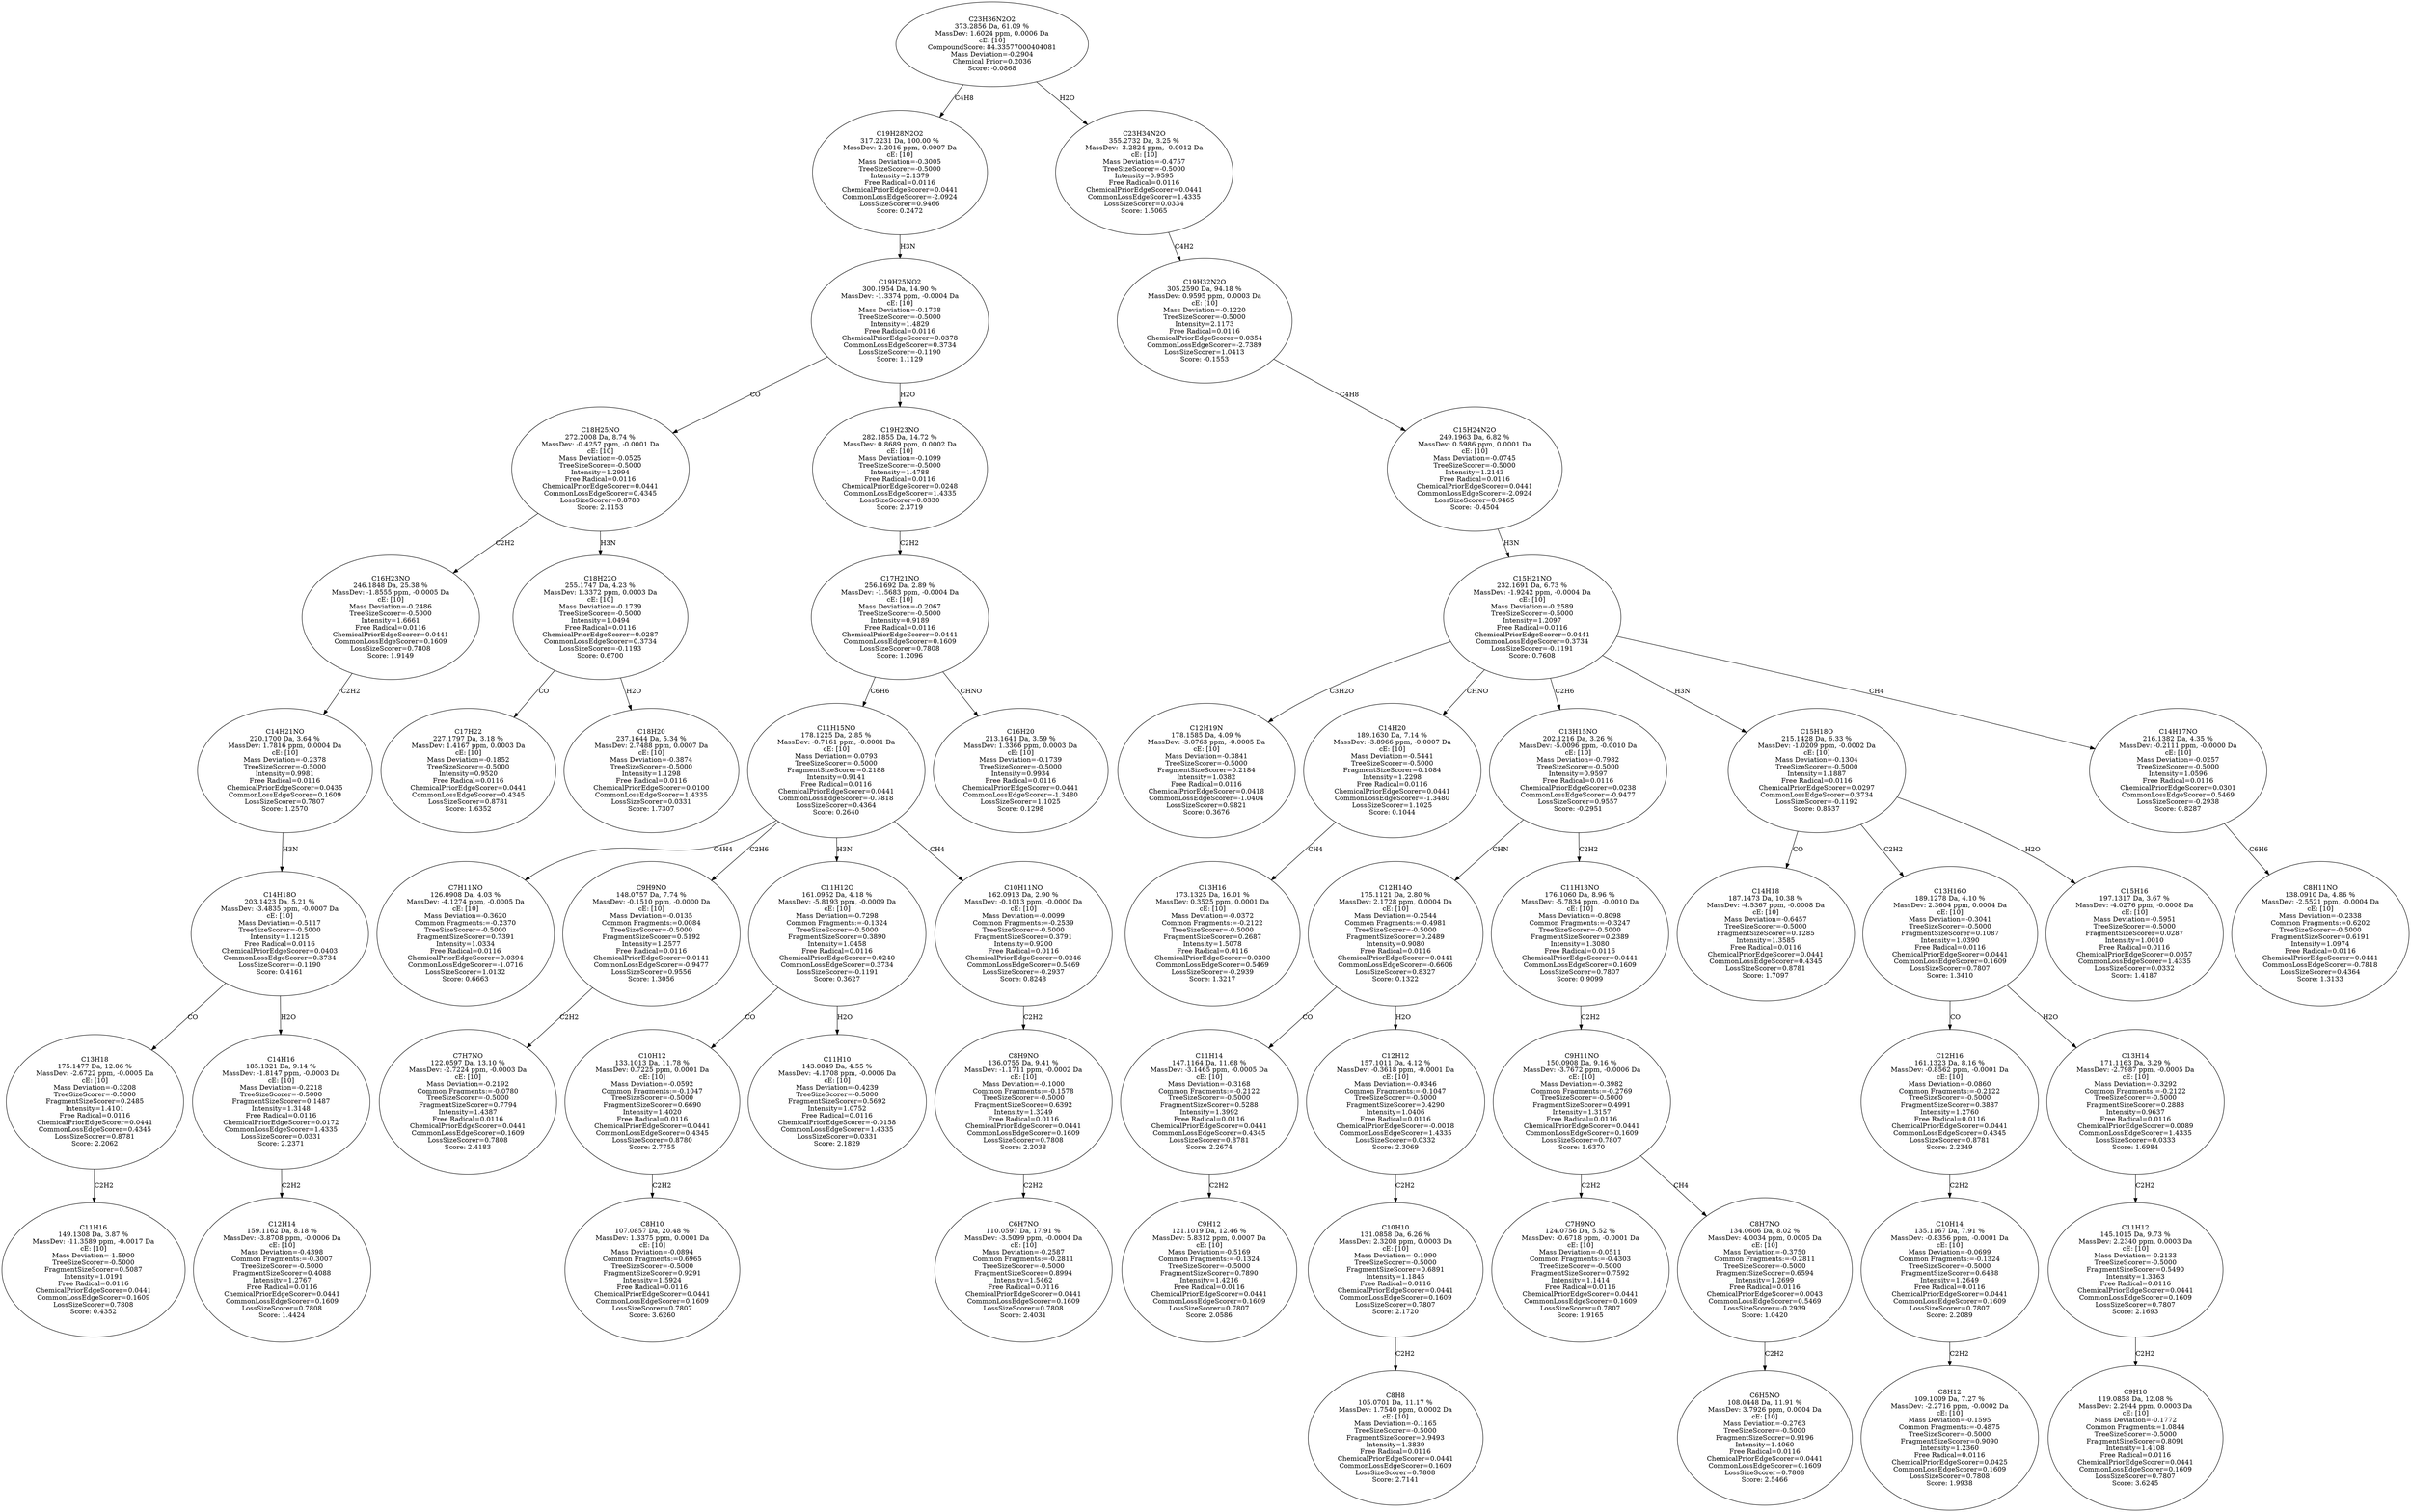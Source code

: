 strict digraph {
v1 [label="C11H16\n149.1308 Da, 3.87 %\nMassDev: -11.3589 ppm, -0.0017 Da\ncE: [10]\nMass Deviation=-1.5900\nTreeSizeScorer=-0.5000\nFragmentSizeScorer=0.5087\nIntensity=1.0191\nFree Radical=0.0116\nChemicalPriorEdgeScorer=0.0441\nCommonLossEdgeScorer=0.1609\nLossSizeScorer=0.7808\nScore: 0.4352"];
v2 [label="C13H18\n175.1477 Da, 12.06 %\nMassDev: -2.6722 ppm, -0.0005 Da\ncE: [10]\nMass Deviation=-0.3208\nTreeSizeScorer=-0.5000\nFragmentSizeScorer=0.2485\nIntensity=1.4101\nFree Radical=0.0116\nChemicalPriorEdgeScorer=0.0441\nCommonLossEdgeScorer=0.4345\nLossSizeScorer=0.8781\nScore: 2.2062"];
v3 [label="C12H14\n159.1162 Da, 8.18 %\nMassDev: -3.8708 ppm, -0.0006 Da\ncE: [10]\nMass Deviation=-0.4398\nCommon Fragments:=-0.3007\nTreeSizeScorer=-0.5000\nFragmentSizeScorer=0.4088\nIntensity=1.2767\nFree Radical=0.0116\nChemicalPriorEdgeScorer=0.0441\nCommonLossEdgeScorer=0.1609\nLossSizeScorer=0.7808\nScore: 1.4424"];
v4 [label="C14H16\n185.1321 Da, 9.14 %\nMassDev: -1.8147 ppm, -0.0003 Da\ncE: [10]\nMass Deviation=-0.2218\nTreeSizeScorer=-0.5000\nFragmentSizeScorer=0.1487\nIntensity=1.3148\nFree Radical=0.0116\nChemicalPriorEdgeScorer=0.0172\nCommonLossEdgeScorer=1.4335\nLossSizeScorer=0.0331\nScore: 2.2371"];
v5 [label="C14H18O\n203.1423 Da, 5.21 %\nMassDev: -3.4835 ppm, -0.0007 Da\ncE: [10]\nMass Deviation=-0.5117\nTreeSizeScorer=-0.5000\nIntensity=1.1215\nFree Radical=0.0116\nChemicalPriorEdgeScorer=0.0403\nCommonLossEdgeScorer=0.3734\nLossSizeScorer=-0.1190\nScore: 0.4161"];
v6 [label="C14H21NO\n220.1700 Da, 3.64 %\nMassDev: 1.7816 ppm, 0.0004 Da\ncE: [10]\nMass Deviation=-0.2378\nTreeSizeScorer=-0.5000\nIntensity=0.9981\nFree Radical=0.0116\nChemicalPriorEdgeScorer=0.0435\nCommonLossEdgeScorer=0.1609\nLossSizeScorer=0.7807\nScore: 1.2570"];
v7 [label="C16H23NO\n246.1848 Da, 25.38 %\nMassDev: -1.8555 ppm, -0.0005 Da\ncE: [10]\nMass Deviation=-0.2486\nTreeSizeScorer=-0.5000\nIntensity=1.6661\nFree Radical=0.0116\nChemicalPriorEdgeScorer=0.0441\nCommonLossEdgeScorer=0.1609\nLossSizeScorer=0.7808\nScore: 1.9149"];
v8 [label="C17H22\n227.1797 Da, 3.18 %\nMassDev: 1.4167 ppm, 0.0003 Da\ncE: [10]\nMass Deviation=-0.1852\nTreeSizeScorer=-0.5000\nIntensity=0.9520\nFree Radical=0.0116\nChemicalPriorEdgeScorer=0.0441\nCommonLossEdgeScorer=0.4345\nLossSizeScorer=0.8781\nScore: 1.6352"];
v9 [label="C18H20\n237.1644 Da, 5.34 %\nMassDev: 2.7488 ppm, 0.0007 Da\ncE: [10]\nMass Deviation=-0.3874\nTreeSizeScorer=-0.5000\nIntensity=1.1298\nFree Radical=0.0116\nChemicalPriorEdgeScorer=0.0100\nCommonLossEdgeScorer=1.4335\nLossSizeScorer=0.0331\nScore: 1.7307"];
v10 [label="C18H22O\n255.1747 Da, 4.23 %\nMassDev: 1.3372 ppm, 0.0003 Da\ncE: [10]\nMass Deviation=-0.1739\nTreeSizeScorer=-0.5000\nIntensity=1.0494\nFree Radical=0.0116\nChemicalPriorEdgeScorer=0.0287\nCommonLossEdgeScorer=0.3734\nLossSizeScorer=-0.1193\nScore: 0.6700"];
v11 [label="C18H25NO\n272.2008 Da, 8.74 %\nMassDev: -0.4257 ppm, -0.0001 Da\ncE: [10]\nMass Deviation=-0.0525\nTreeSizeScorer=-0.5000\nIntensity=1.2994\nFree Radical=0.0116\nChemicalPriorEdgeScorer=0.0441\nCommonLossEdgeScorer=0.4345\nLossSizeScorer=0.8780\nScore: 2.1153"];
v12 [label="C7H11NO\n126.0908 Da, 4.03 %\nMassDev: -4.1274 ppm, -0.0005 Da\ncE: [10]\nMass Deviation=-0.3620\nCommon Fragments:=-0.2370\nTreeSizeScorer=-0.5000\nFragmentSizeScorer=0.7391\nIntensity=1.0334\nFree Radical=0.0116\nChemicalPriorEdgeScorer=0.0394\nCommonLossEdgeScorer=-1.0716\nLossSizeScorer=1.0132\nScore: 0.6663"];
v13 [label="C7H7NO\n122.0597 Da, 13.10 %\nMassDev: -2.7224 ppm, -0.0003 Da\ncE: [10]\nMass Deviation=-0.2192\nCommon Fragments:=-0.0780\nTreeSizeScorer=-0.5000\nFragmentSizeScorer=0.7794\nIntensity=1.4387\nFree Radical=0.0116\nChemicalPriorEdgeScorer=0.0441\nCommonLossEdgeScorer=0.1609\nLossSizeScorer=0.7808\nScore: 2.4183"];
v14 [label="C9H9NO\n148.0757 Da, 7.74 %\nMassDev: -0.1510 ppm, -0.0000 Da\ncE: [10]\nMass Deviation=-0.0135\nCommon Fragments:=0.0084\nTreeSizeScorer=-0.5000\nFragmentSizeScorer=0.5192\nIntensity=1.2577\nFree Radical=0.0116\nChemicalPriorEdgeScorer=0.0141\nCommonLossEdgeScorer=-0.9477\nLossSizeScorer=0.9556\nScore: 1.3056"];
v15 [label="C8H10\n107.0857 Da, 20.48 %\nMassDev: 1.3375 ppm, 0.0001 Da\ncE: [10]\nMass Deviation=-0.0894\nCommon Fragments:=0.6965\nTreeSizeScorer=-0.5000\nFragmentSizeScorer=0.9291\nIntensity=1.5924\nFree Radical=0.0116\nChemicalPriorEdgeScorer=0.0441\nCommonLossEdgeScorer=0.1609\nLossSizeScorer=0.7807\nScore: 3.6260"];
v16 [label="C10H12\n133.1013 Da, 11.78 %\nMassDev: 0.7225 ppm, 0.0001 Da\ncE: [10]\nMass Deviation=-0.0592\nCommon Fragments:=-0.1047\nTreeSizeScorer=-0.5000\nFragmentSizeScorer=0.6690\nIntensity=1.4020\nFree Radical=0.0116\nChemicalPriorEdgeScorer=0.0441\nCommonLossEdgeScorer=0.4345\nLossSizeScorer=0.8780\nScore: 2.7755"];
v17 [label="C11H10\n143.0849 Da, 4.55 %\nMassDev: -4.1708 ppm, -0.0006 Da\ncE: [10]\nMass Deviation=-0.4239\nTreeSizeScorer=-0.5000\nFragmentSizeScorer=0.5692\nIntensity=1.0752\nFree Radical=0.0116\nChemicalPriorEdgeScorer=-0.0158\nCommonLossEdgeScorer=1.4335\nLossSizeScorer=0.0331\nScore: 2.1829"];
v18 [label="C11H12O\n161.0952 Da, 4.18 %\nMassDev: -5.8193 ppm, -0.0009 Da\ncE: [10]\nMass Deviation=-0.7298\nCommon Fragments:=-0.1324\nTreeSizeScorer=-0.5000\nFragmentSizeScorer=0.3890\nIntensity=1.0458\nFree Radical=0.0116\nChemicalPriorEdgeScorer=0.0240\nCommonLossEdgeScorer=0.3734\nLossSizeScorer=-0.1191\nScore: 0.3627"];
v19 [label="C6H7NO\n110.0597 Da, 17.91 %\nMassDev: -3.5099 ppm, -0.0004 Da\ncE: [10]\nMass Deviation=-0.2587\nCommon Fragments:=-0.2811\nTreeSizeScorer=-0.5000\nFragmentSizeScorer=0.8994\nIntensity=1.5462\nFree Radical=0.0116\nChemicalPriorEdgeScorer=0.0441\nCommonLossEdgeScorer=0.1609\nLossSizeScorer=0.7808\nScore: 2.4031"];
v20 [label="C8H9NO\n136.0755 Da, 9.41 %\nMassDev: -1.1711 ppm, -0.0002 Da\ncE: [10]\nMass Deviation=-0.1000\nCommon Fragments:=-0.1578\nTreeSizeScorer=-0.5000\nFragmentSizeScorer=0.6392\nIntensity=1.3249\nFree Radical=0.0116\nChemicalPriorEdgeScorer=0.0441\nCommonLossEdgeScorer=0.1609\nLossSizeScorer=0.7808\nScore: 2.2038"];
v21 [label="C10H11NO\n162.0913 Da, 2.90 %\nMassDev: -0.1013 ppm, -0.0000 Da\ncE: [10]\nMass Deviation=-0.0099\nCommon Fragments:=-0.2539\nTreeSizeScorer=-0.5000\nFragmentSizeScorer=0.3791\nIntensity=0.9200\nFree Radical=0.0116\nChemicalPriorEdgeScorer=0.0246\nCommonLossEdgeScorer=0.5469\nLossSizeScorer=-0.2937\nScore: 0.8248"];
v22 [label="C11H15NO\n178.1225 Da, 2.85 %\nMassDev: -0.7161 ppm, -0.0001 Da\ncE: [10]\nMass Deviation=-0.0793\nTreeSizeScorer=-0.5000\nFragmentSizeScorer=0.2188\nIntensity=0.9141\nFree Radical=0.0116\nChemicalPriorEdgeScorer=0.0441\nCommonLossEdgeScorer=-0.7818\nLossSizeScorer=0.4364\nScore: 0.2640"];
v23 [label="C16H20\n213.1641 Da, 3.59 %\nMassDev: 1.3366 ppm, 0.0003 Da\ncE: [10]\nMass Deviation=-0.1739\nTreeSizeScorer=-0.5000\nIntensity=0.9934\nFree Radical=0.0116\nChemicalPriorEdgeScorer=0.0441\nCommonLossEdgeScorer=-1.3480\nLossSizeScorer=1.1025\nScore: 0.1298"];
v24 [label="C17H21NO\n256.1692 Da, 2.89 %\nMassDev: -1.5683 ppm, -0.0004 Da\ncE: [10]\nMass Deviation=-0.2067\nTreeSizeScorer=-0.5000\nIntensity=0.9189\nFree Radical=0.0116\nChemicalPriorEdgeScorer=0.0441\nCommonLossEdgeScorer=0.1609\nLossSizeScorer=0.7808\nScore: 1.2096"];
v25 [label="C19H23NO\n282.1855 Da, 14.72 %\nMassDev: 0.8689 ppm, 0.0002 Da\ncE: [10]\nMass Deviation=-0.1099\nTreeSizeScorer=-0.5000\nIntensity=1.4788\nFree Radical=0.0116\nChemicalPriorEdgeScorer=0.0248\nCommonLossEdgeScorer=1.4335\nLossSizeScorer=0.0330\nScore: 2.3719"];
v26 [label="C19H25NO2\n300.1954 Da, 14.90 %\nMassDev: -1.3374 ppm, -0.0004 Da\ncE: [10]\nMass Deviation=-0.1738\nTreeSizeScorer=-0.5000\nIntensity=1.4829\nFree Radical=0.0116\nChemicalPriorEdgeScorer=0.0378\nCommonLossEdgeScorer=0.3734\nLossSizeScorer=-0.1190\nScore: 1.1129"];
v27 [label="C19H28N2O2\n317.2231 Da, 100.00 %\nMassDev: 2.2016 ppm, 0.0007 Da\ncE: [10]\nMass Deviation=-0.3005\nTreeSizeScorer=-0.5000\nIntensity=2.1379\nFree Radical=0.0116\nChemicalPriorEdgeScorer=0.0441\nCommonLossEdgeScorer=-2.0924\nLossSizeScorer=0.9466\nScore: 0.2472"];
v28 [label="C12H19N\n178.1585 Da, 4.09 %\nMassDev: -3.0763 ppm, -0.0005 Da\ncE: [10]\nMass Deviation=-0.3841\nTreeSizeScorer=-0.5000\nFragmentSizeScorer=0.2184\nIntensity=1.0382\nFree Radical=0.0116\nChemicalPriorEdgeScorer=0.0418\nCommonLossEdgeScorer=-1.0404\nLossSizeScorer=0.9821\nScore: 0.3676"];
v29 [label="C13H16\n173.1325 Da, 16.01 %\nMassDev: 0.3525 ppm, 0.0001 Da\ncE: [10]\nMass Deviation=-0.0372\nCommon Fragments:=-0.2122\nTreeSizeScorer=-0.5000\nFragmentSizeScorer=0.2687\nIntensity=1.5078\nFree Radical=0.0116\nChemicalPriorEdgeScorer=0.0300\nCommonLossEdgeScorer=0.5469\nLossSizeScorer=-0.2939\nScore: 1.3217"];
v30 [label="C14H20\n189.1630 Da, 7.14 %\nMassDev: -3.8966 ppm, -0.0007 Da\ncE: [10]\nMass Deviation=-0.5441\nTreeSizeScorer=-0.5000\nFragmentSizeScorer=0.1084\nIntensity=1.2298\nFree Radical=0.0116\nChemicalPriorEdgeScorer=0.0441\nCommonLossEdgeScorer=-1.3480\nLossSizeScorer=1.1025\nScore: 0.1044"];
v31 [label="C9H12\n121.1019 Da, 12.46 %\nMassDev: 5.8312 ppm, 0.0007 Da\ncE: [10]\nMass Deviation=-0.5169\nCommon Fragments:=-0.1324\nTreeSizeScorer=-0.5000\nFragmentSizeScorer=0.7890\nIntensity=1.4216\nFree Radical=0.0116\nChemicalPriorEdgeScorer=0.0441\nCommonLossEdgeScorer=0.1609\nLossSizeScorer=0.7807\nScore: 2.0586"];
v32 [label="C11H14\n147.1164 Da, 11.68 %\nMassDev: -3.1465 ppm, -0.0005 Da\ncE: [10]\nMass Deviation=-0.3168\nCommon Fragments:=-0.2122\nTreeSizeScorer=-0.5000\nFragmentSizeScorer=0.5288\nIntensity=1.3992\nFree Radical=0.0116\nChemicalPriorEdgeScorer=0.0441\nCommonLossEdgeScorer=0.4345\nLossSizeScorer=0.8781\nScore: 2.2674"];
v33 [label="C8H8\n105.0701 Da, 11.17 %\nMassDev: 1.7540 ppm, 0.0002 Da\ncE: [10]\nMass Deviation=-0.1165\nTreeSizeScorer=-0.5000\nFragmentSizeScorer=0.9493\nIntensity=1.3839\nFree Radical=0.0116\nChemicalPriorEdgeScorer=0.0441\nCommonLossEdgeScorer=0.1609\nLossSizeScorer=0.7808\nScore: 2.7141"];
v34 [label="C10H10\n131.0858 Da, 6.26 %\nMassDev: 2.3208 ppm, 0.0003 Da\ncE: [10]\nMass Deviation=-0.1990\nTreeSizeScorer=-0.5000\nFragmentSizeScorer=0.6891\nIntensity=1.1845\nFree Radical=0.0116\nChemicalPriorEdgeScorer=0.0441\nCommonLossEdgeScorer=0.1609\nLossSizeScorer=0.7807\nScore: 2.1720"];
v35 [label="C12H12\n157.1011 Da, 4.12 %\nMassDev: -0.3618 ppm, -0.0001 Da\ncE: [10]\nMass Deviation=-0.0346\nCommon Fragments:=-0.1047\nTreeSizeScorer=-0.5000\nFragmentSizeScorer=0.4290\nIntensity=1.0406\nFree Radical=0.0116\nChemicalPriorEdgeScorer=-0.0018\nCommonLossEdgeScorer=1.4335\nLossSizeScorer=0.0332\nScore: 2.3069"];
v36 [label="C12H14O\n175.1121 Da, 2.80 %\nMassDev: 2.1728 ppm, 0.0004 Da\ncE: [10]\nMass Deviation=-0.2544\nCommon Fragments:=-0.4981\nTreeSizeScorer=-0.5000\nFragmentSizeScorer=0.2489\nIntensity=0.9080\nFree Radical=0.0116\nChemicalPriorEdgeScorer=0.0441\nCommonLossEdgeScorer=-0.6606\nLossSizeScorer=0.8327\nScore: 0.1322"];
v37 [label="C7H9NO\n124.0756 Da, 5.52 %\nMassDev: -0.6718 ppm, -0.0001 Da\ncE: [10]\nMass Deviation=-0.0511\nCommon Fragments:=-0.4303\nTreeSizeScorer=-0.5000\nFragmentSizeScorer=0.7592\nIntensity=1.1414\nFree Radical=0.0116\nChemicalPriorEdgeScorer=0.0441\nCommonLossEdgeScorer=0.1609\nLossSizeScorer=0.7807\nScore: 1.9165"];
v38 [label="C6H5NO\n108.0448 Da, 11.91 %\nMassDev: 3.7926 ppm, 0.0004 Da\ncE: [10]\nMass Deviation=-0.2763\nTreeSizeScorer=-0.5000\nFragmentSizeScorer=0.9196\nIntensity=1.4060\nFree Radical=0.0116\nChemicalPriorEdgeScorer=0.0441\nCommonLossEdgeScorer=0.1609\nLossSizeScorer=0.7808\nScore: 2.5466"];
v39 [label="C8H7NO\n134.0606 Da, 8.02 %\nMassDev: 4.0034 ppm, 0.0005 Da\ncE: [10]\nMass Deviation=-0.3750\nCommon Fragments:=-0.2811\nTreeSizeScorer=-0.5000\nFragmentSizeScorer=0.6594\nIntensity=1.2699\nFree Radical=0.0116\nChemicalPriorEdgeScorer=0.0043\nCommonLossEdgeScorer=0.5469\nLossSizeScorer=-0.2939\nScore: 1.0420"];
v40 [label="C9H11NO\n150.0908 Da, 9.16 %\nMassDev: -3.7672 ppm, -0.0006 Da\ncE: [10]\nMass Deviation=-0.3982\nCommon Fragments:=-0.2769\nTreeSizeScorer=-0.5000\nFragmentSizeScorer=0.4991\nIntensity=1.3157\nFree Radical=0.0116\nChemicalPriorEdgeScorer=0.0441\nCommonLossEdgeScorer=0.1609\nLossSizeScorer=0.7807\nScore: 1.6370"];
v41 [label="C11H13NO\n176.1060 Da, 8.96 %\nMassDev: -5.7834 ppm, -0.0010 Da\ncE: [10]\nMass Deviation=-0.8098\nCommon Fragments:=-0.3247\nTreeSizeScorer=-0.5000\nFragmentSizeScorer=0.2389\nIntensity=1.3080\nFree Radical=0.0116\nChemicalPriorEdgeScorer=0.0441\nCommonLossEdgeScorer=0.1609\nLossSizeScorer=0.7807\nScore: 0.9099"];
v42 [label="C13H15NO\n202.1216 Da, 3.26 %\nMassDev: -5.0096 ppm, -0.0010 Da\ncE: [10]\nMass Deviation=-0.7982\nTreeSizeScorer=-0.5000\nIntensity=0.9597\nFree Radical=0.0116\nChemicalPriorEdgeScorer=0.0238\nCommonLossEdgeScorer=-0.9477\nLossSizeScorer=0.9557\nScore: -0.2951"];
v43 [label="C14H18\n187.1473 Da, 10.38 %\nMassDev: -4.5367 ppm, -0.0008 Da\ncE: [10]\nMass Deviation=-0.6457\nTreeSizeScorer=-0.5000\nFragmentSizeScorer=0.1285\nIntensity=1.3585\nFree Radical=0.0116\nChemicalPriorEdgeScorer=0.0441\nCommonLossEdgeScorer=0.4345\nLossSizeScorer=0.8781\nScore: 1.7097"];
v44 [label="C8H12\n109.1009 Da, 7.27 %\nMassDev: -2.2716 ppm, -0.0002 Da\ncE: [10]\nMass Deviation=-0.1595\nCommon Fragments:=-0.4875\nTreeSizeScorer=-0.5000\nFragmentSizeScorer=0.9090\nIntensity=1.2360\nFree Radical=0.0116\nChemicalPriorEdgeScorer=0.0425\nCommonLossEdgeScorer=0.1609\nLossSizeScorer=0.7808\nScore: 1.9938"];
v45 [label="C10H14\n135.1167 Da, 7.91 %\nMassDev: -0.8356 ppm, -0.0001 Da\ncE: [10]\nMass Deviation=-0.0699\nCommon Fragments:=-0.1324\nTreeSizeScorer=-0.5000\nFragmentSizeScorer=0.6488\nIntensity=1.2649\nFree Radical=0.0116\nChemicalPriorEdgeScorer=0.0441\nCommonLossEdgeScorer=0.1609\nLossSizeScorer=0.7807\nScore: 2.2089"];
v46 [label="C12H16\n161.1323 Da, 8.16 %\nMassDev: -0.8562 ppm, -0.0001 Da\ncE: [10]\nMass Deviation=-0.0860\nCommon Fragments:=-0.2122\nTreeSizeScorer=-0.5000\nFragmentSizeScorer=0.3887\nIntensity=1.2760\nFree Radical=0.0116\nChemicalPriorEdgeScorer=0.0441\nCommonLossEdgeScorer=0.4345\nLossSizeScorer=0.8781\nScore: 2.2349"];
v47 [label="C9H10\n119.0858 Da, 12.08 %\nMassDev: 2.2944 ppm, 0.0003 Da\ncE: [10]\nMass Deviation=-0.1772\nCommon Fragments:=1.0844\nTreeSizeScorer=-0.5000\nFragmentSizeScorer=0.8091\nIntensity=1.4108\nFree Radical=0.0116\nChemicalPriorEdgeScorer=0.0441\nCommonLossEdgeScorer=0.1609\nLossSizeScorer=0.7807\nScore: 3.6245"];
v48 [label="C11H12\n145.1015 Da, 9.73 %\nMassDev: 2.2340 ppm, 0.0003 Da\ncE: [10]\nMass Deviation=-0.2133\nTreeSizeScorer=-0.5000\nFragmentSizeScorer=0.5490\nIntensity=1.3363\nFree Radical=0.0116\nChemicalPriorEdgeScorer=0.0441\nCommonLossEdgeScorer=0.1609\nLossSizeScorer=0.7807\nScore: 2.1693"];
v49 [label="C13H14\n171.1163 Da, 3.29 %\nMassDev: -2.7987 ppm, -0.0005 Da\ncE: [10]\nMass Deviation=-0.3292\nCommon Fragments:=-0.2122\nTreeSizeScorer=-0.5000\nFragmentSizeScorer=0.2888\nIntensity=0.9637\nFree Radical=0.0116\nChemicalPriorEdgeScorer=0.0089\nCommonLossEdgeScorer=1.4335\nLossSizeScorer=0.0333\nScore: 1.6984"];
v50 [label="C13H16O\n189.1278 Da, 4.10 %\nMassDev: 2.3604 ppm, 0.0004 Da\ncE: [10]\nMass Deviation=-0.3041\nTreeSizeScorer=-0.5000\nFragmentSizeScorer=0.1087\nIntensity=1.0390\nFree Radical=0.0116\nChemicalPriorEdgeScorer=0.0441\nCommonLossEdgeScorer=0.1609\nLossSizeScorer=0.7807\nScore: 1.3410"];
v51 [label="C15H16\n197.1317 Da, 3.67 %\nMassDev: -4.0276 ppm, -0.0008 Da\ncE: [10]\nMass Deviation=-0.5951\nTreeSizeScorer=-0.5000\nFragmentSizeScorer=0.0287\nIntensity=1.0010\nFree Radical=0.0116\nChemicalPriorEdgeScorer=0.0057\nCommonLossEdgeScorer=1.4335\nLossSizeScorer=0.0332\nScore: 1.4187"];
v52 [label="C15H18O\n215.1428 Da, 6.33 %\nMassDev: -1.0209 ppm, -0.0002 Da\ncE: [10]\nMass Deviation=-0.1304\nTreeSizeScorer=-0.5000\nIntensity=1.1887\nFree Radical=0.0116\nChemicalPriorEdgeScorer=0.0297\nCommonLossEdgeScorer=0.3734\nLossSizeScorer=-0.1192\nScore: 0.8537"];
v53 [label="C8H11NO\n138.0910 Da, 4.86 %\nMassDev: -2.5521 ppm, -0.0004 Da\ncE: [10]\nMass Deviation=-0.2338\nCommon Fragments:=0.6202\nTreeSizeScorer=-0.5000\nFragmentSizeScorer=0.6191\nIntensity=1.0974\nFree Radical=0.0116\nChemicalPriorEdgeScorer=0.0441\nCommonLossEdgeScorer=-0.7818\nLossSizeScorer=0.4364\nScore: 1.3133"];
v54 [label="C14H17NO\n216.1382 Da, 4.35 %\nMassDev: -0.2111 ppm, -0.0000 Da\ncE: [10]\nMass Deviation=-0.0257\nTreeSizeScorer=-0.5000\nIntensity=1.0596\nFree Radical=0.0116\nChemicalPriorEdgeScorer=0.0301\nCommonLossEdgeScorer=0.5469\nLossSizeScorer=-0.2938\nScore: 0.8287"];
v55 [label="C15H21NO\n232.1691 Da, 6.73 %\nMassDev: -1.9242 ppm, -0.0004 Da\ncE: [10]\nMass Deviation=-0.2589\nTreeSizeScorer=-0.5000\nIntensity=1.2097\nFree Radical=0.0116\nChemicalPriorEdgeScorer=0.0441\nCommonLossEdgeScorer=0.3734\nLossSizeScorer=-0.1191\nScore: 0.7608"];
v56 [label="C15H24N2O\n249.1963 Da, 6.82 %\nMassDev: 0.5986 ppm, 0.0001 Da\ncE: [10]\nMass Deviation=-0.0745\nTreeSizeScorer=-0.5000\nIntensity=1.2143\nFree Radical=0.0116\nChemicalPriorEdgeScorer=0.0441\nCommonLossEdgeScorer=-2.0924\nLossSizeScorer=0.9465\nScore: -0.4504"];
v57 [label="C19H32N2O\n305.2590 Da, 94.18 %\nMassDev: 0.9595 ppm, 0.0003 Da\ncE: [10]\nMass Deviation=-0.1220\nTreeSizeScorer=-0.5000\nIntensity=2.1173\nFree Radical=0.0116\nChemicalPriorEdgeScorer=0.0354\nCommonLossEdgeScorer=-2.7389\nLossSizeScorer=1.0413\nScore: -0.1553"];
v58 [label="C23H34N2O\n355.2732 Da, 3.25 %\nMassDev: -3.2824 ppm, -0.0012 Da\ncE: [10]\nMass Deviation=-0.4757\nTreeSizeScorer=-0.5000\nIntensity=0.9595\nFree Radical=0.0116\nChemicalPriorEdgeScorer=0.0441\nCommonLossEdgeScorer=1.4335\nLossSizeScorer=0.0334\nScore: 1.5065"];
v59 [label="C23H36N2O2\n373.2856 Da, 61.09 %\nMassDev: 1.6024 ppm, 0.0006 Da\ncE: [10]\nCompoundScore: 84.33577000404081\nMass Deviation=-0.2904\nChemical Prior=0.2036\nScore: -0.0868"];
v2 -> v1 [label="C2H2"];
v5 -> v2 [label="CO"];
v4 -> v3 [label="C2H2"];
v5 -> v4 [label="H2O"];
v6 -> v5 [label="H3N"];
v7 -> v6 [label="C2H2"];
v11 -> v7 [label="C2H2"];
v10 -> v8 [label="CO"];
v10 -> v9 [label="H2O"];
v11 -> v10 [label="H3N"];
v26 -> v11 [label="CO"];
v22 -> v12 [label="C4H4"];
v14 -> v13 [label="C2H2"];
v22 -> v14 [label="C2H6"];
v16 -> v15 [label="C2H2"];
v18 -> v16 [label="CO"];
v18 -> v17 [label="H2O"];
v22 -> v18 [label="H3N"];
v20 -> v19 [label="C2H2"];
v21 -> v20 [label="C2H2"];
v22 -> v21 [label="CH4"];
v24 -> v22 [label="C6H6"];
v24 -> v23 [label="CHNO"];
v25 -> v24 [label="C2H2"];
v26 -> v25 [label="H2O"];
v27 -> v26 [label="H3N"];
v59 -> v27 [label="C4H8"];
v55 -> v28 [label="C3H2O"];
v30 -> v29 [label="CH4"];
v55 -> v30 [label="CHNO"];
v32 -> v31 [label="C2H2"];
v36 -> v32 [label="CO"];
v34 -> v33 [label="C2H2"];
v35 -> v34 [label="C2H2"];
v36 -> v35 [label="H2O"];
v42 -> v36 [label="CHN"];
v40 -> v37 [label="C2H2"];
v39 -> v38 [label="C2H2"];
v40 -> v39 [label="CH4"];
v41 -> v40 [label="C2H2"];
v42 -> v41 [label="C2H2"];
v55 -> v42 [label="C2H6"];
v52 -> v43 [label="CO"];
v45 -> v44 [label="C2H2"];
v46 -> v45 [label="C2H2"];
v50 -> v46 [label="CO"];
v48 -> v47 [label="C2H2"];
v49 -> v48 [label="C2H2"];
v50 -> v49 [label="H2O"];
v52 -> v50 [label="C2H2"];
v52 -> v51 [label="H2O"];
v55 -> v52 [label="H3N"];
v54 -> v53 [label="C6H6"];
v55 -> v54 [label="CH4"];
v56 -> v55 [label="H3N"];
v57 -> v56 [label="C4H8"];
v58 -> v57 [label="C4H2"];
v59 -> v58 [label="H2O"];
}